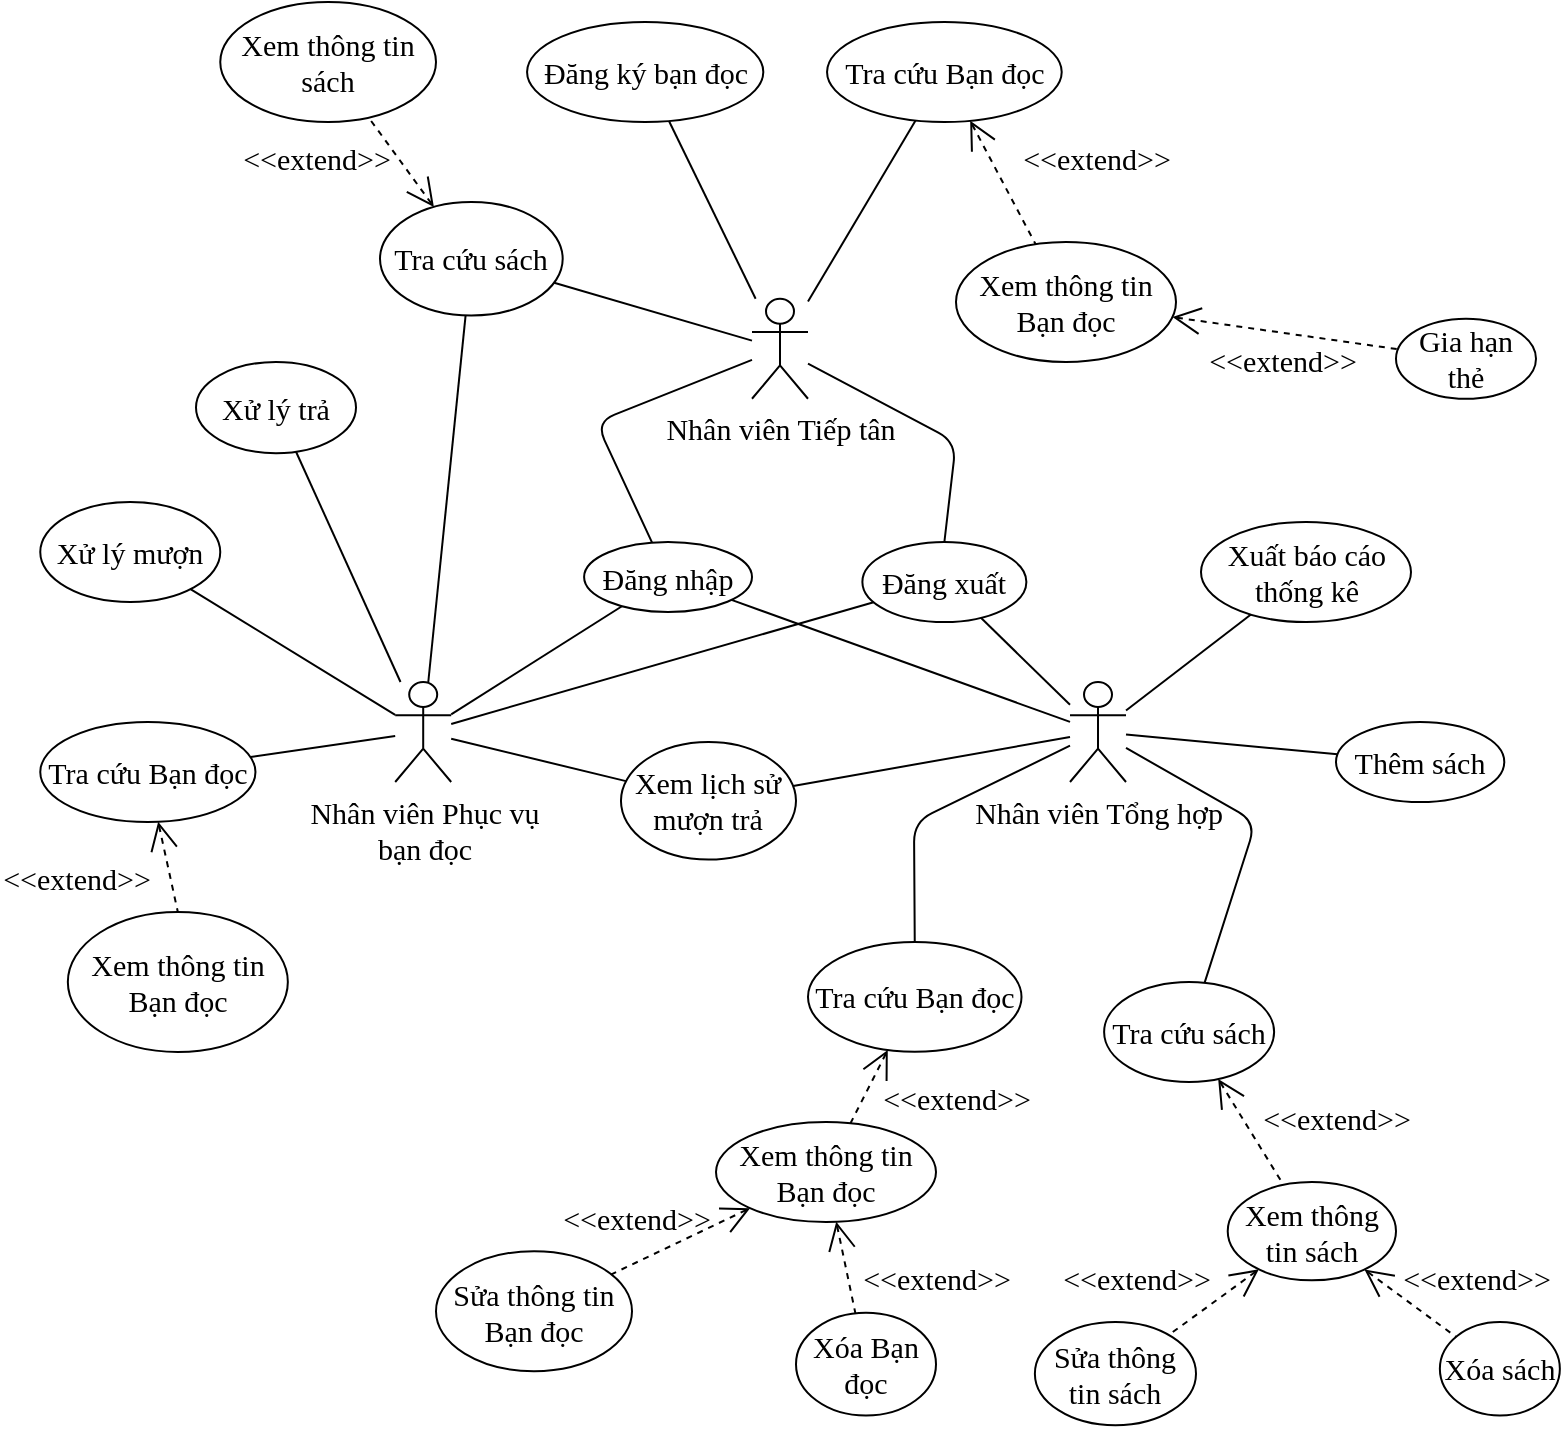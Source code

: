 <mxfile version="13.3.5" type="device"><diagram id="LGSYfwOUZHjFPqetDFU_" name="Page-1"><mxGraphModel dx="6422" dy="724" grid="1" gridSize="10" guides="1" tooltips="1" connect="1" arrows="1" fold="1" page="1" pageScale="1" pageWidth="827" pageHeight="1169" math="0" shadow="0"><root><mxCell id="0"/><mxCell id="1" parent="0"/><mxCell id="Q7AzlVDzqPKINAeP1BS5-46" value="Nhân viên Tiếp tân" style="shape=umlActor;html=1;verticalLabelPosition=bottom;verticalAlign=top;align=center;fontSize=15;fontFamily=Times New Roman;" parent="1" vertex="1"><mxGeometry x="-4562" y="208.38" width="28" height="50" as="geometry"/></mxCell><mxCell id="Q7AzlVDzqPKINAeP1BS5-60" value="&lt;span style=&quot;font-size: 15px; line-height: 107%;&quot;&gt;Đăng ký bạn đọc&lt;/span&gt;" style="ellipse;whiteSpace=wrap;html=1;fontSize=15;fontFamily=Times New Roman;" parent="1" vertex="1"><mxGeometry x="-4674.47" y="70" width="118.13" height="50" as="geometry"/></mxCell><mxCell id="Q7AzlVDzqPKINAeP1BS5-70" value="&lt;span style=&quot;font-size: 15px; line-height: 107%;&quot;&gt;Tra cứu Bạn đọc&lt;/span&gt;" style="ellipse;whiteSpace=wrap;html=1;fontSize=15;fontFamily=Times New Roman;" parent="1" vertex="1"><mxGeometry x="-4524.48" y="70" width="117.34" height="50" as="geometry"/></mxCell><mxCell id="Q7AzlVDzqPKINAeP1BS5-71" value="&amp;lt;&amp;lt;extend&amp;gt;&amp;gt;" style="edgeStyle=none;html=1;startArrow=open;endArrow=none;startSize=12;verticalAlign=bottom;dashed=1;labelBackgroundColor=none;fontFamily=Times New Roman;fontSize=15;" parent="1" source="Q7AzlVDzqPKINAeP1BS5-70" target="Q7AzlVDzqPKINAeP1BS5-72" edge="1"><mxGeometry x="0.619" y="41" width="160" relative="1" as="geometry"><mxPoint x="-3690.005" y="848.911" as="sourcePoint"/><mxPoint x="-3511.782" y="848.911" as="targetPoint"/><mxPoint as="offset"/></mxGeometry></mxCell><mxCell id="Q7AzlVDzqPKINAeP1BS5-72" value="&lt;span style=&quot;font-size: 15px; line-height: 107%;&quot;&gt;Xem thông tin Bạn đọc&lt;/span&gt;" style="ellipse;whiteSpace=wrap;html=1;fontSize=15;fontFamily=Times New Roman;" parent="1" vertex="1"><mxGeometry x="-4460" y="180" width="110" height="60" as="geometry"/></mxCell><mxCell id="Q7AzlVDzqPKINAeP1BS5-74" value="&amp;lt;&amp;lt;extend&amp;gt;&amp;gt;" style="edgeStyle=none;html=1;startArrow=open;endArrow=none;startSize=12;verticalAlign=bottom;dashed=1;labelBackgroundColor=none;fontFamily=Times New Roman;fontSize=15;" parent="1" source="Q7AzlVDzqPKINAeP1BS5-72" target="Q7AzlVDzqPKINAeP1BS5-75" edge="1"><mxGeometry x="0.028" y="-25" width="160" relative="1" as="geometry"><mxPoint x="-3424.893" y="506.282" as="sourcePoint"/><mxPoint x="-3487.305" y="820.702" as="targetPoint"/><mxPoint as="offset"/></mxGeometry></mxCell><mxCell id="Q7AzlVDzqPKINAeP1BS5-75" value="&lt;span style=&quot;font-size: 15px; line-height: 107%;&quot;&gt;Gia hạn thẻ&lt;/span&gt;" style="ellipse;whiteSpace=wrap;html=1;fontSize=15;fontFamily=Times New Roman;" parent="1" vertex="1"><mxGeometry x="-4240.0" y="218.38" width="70" height="40" as="geometry"/></mxCell><mxCell id="Q7AzlVDzqPKINAeP1BS5-88" value="Nhân viên Phục vụ &lt;br style=&quot;font-size: 15px;&quot;&gt;bạn đọc" style="shape=umlActor;html=1;verticalLabelPosition=bottom;verticalAlign=top;align=center;fontSize=15;fontFamily=Times New Roman;" parent="1" vertex="1"><mxGeometry x="-4740.402" y="400" width="28" height="50" as="geometry"/></mxCell><mxCell id="Q7AzlVDzqPKINAeP1BS5-89" value="&lt;font style=&quot;line-height: 120%; font-size: 15px;&quot;&gt;Tra cứu sách&lt;/font&gt;" style="ellipse;whiteSpace=wrap;html=1;fontSize=15;fontFamily=Times New Roman;" parent="1" vertex="1"><mxGeometry x="-4748" y="160" width="91.35" height="56.76" as="geometry"/></mxCell><mxCell id="Q7AzlVDzqPKINAeP1BS5-90" value="&amp;lt;&amp;lt;extend&amp;gt;&amp;gt;" style="edgeStyle=none;html=1;startArrow=open;endArrow=none;startSize=12;verticalAlign=bottom;dashed=1;labelBackgroundColor=none;fontFamily=Times New Roman;fontSize=15;" parent="1" source="Q7AzlVDzqPKINAeP1BS5-89" target="Q7AzlVDzqPKINAeP1BS5-92" edge="1"><mxGeometry x="0.622" y="40" width="160" relative="1" as="geometry"><mxPoint x="-4366.302" y="550.971" as="sourcePoint"/><mxPoint x="-4188.078" y="550.971" as="targetPoint"/><mxPoint as="offset"/></mxGeometry></mxCell><mxCell id="Q7AzlVDzqPKINAeP1BS5-91" value="" style="edgeStyle=none;html=1;endArrow=none;verticalAlign=bottom;fontSize=15;fontFamily=Times New Roman;" parent="1" source="Q7AzlVDzqPKINAeP1BS5-88" target="Q7AzlVDzqPKINAeP1BS5-89" edge="1"><mxGeometry width="160" relative="1" as="geometry"><mxPoint x="-4050.842" y="978.404" as="sourcePoint"/><mxPoint x="-3873.732" y="1003.518" as="targetPoint"/></mxGeometry></mxCell><mxCell id="Q7AzlVDzqPKINAeP1BS5-92" value="&lt;font style=&quot;line-height: 120%; font-size: 15px;&quot;&gt;Xem thông tin sách&lt;/font&gt;" style="ellipse;whiteSpace=wrap;html=1;fontSize=15;fontFamily=Times New Roman;" parent="1" vertex="1"><mxGeometry x="-4827.87" y="60" width="107.87" height="60" as="geometry"/></mxCell><mxCell id="Q7AzlVDzqPKINAeP1BS5-125" value="&lt;span style=&quot;font-size: 15px; line-height: 107%;&quot;&gt;Xem lịch sử mượn trả&lt;/span&gt;" style="ellipse;whiteSpace=wrap;html=1;fontSize=15;fontFamily=Times New Roman;" parent="1" vertex="1"><mxGeometry x="-4627.52" y="430.0" width="87.52" height="58.81" as="geometry"/></mxCell><mxCell id="Q7AzlVDzqPKINAeP1BS5-126" value="" style="edgeStyle=none;html=1;endArrow=none;verticalAlign=bottom;fontSize=15;fontFamily=Times New Roman;" parent="1" source="Q7AzlVDzqPKINAeP1BS5-88" target="Q7AzlVDzqPKINAeP1BS5-125" edge="1"><mxGeometry width="160" relative="1" as="geometry"><mxPoint x="-3377.08" y="946.713" as="sourcePoint"/><mxPoint x="-3436.094" y="1446.562" as="targetPoint"/></mxGeometry></mxCell><mxCell id="Q7AzlVDzqPKINAeP1BS5-129" value="Nhân viên Tổng hợp" style="shape=umlActor;html=1;verticalLabelPosition=bottom;verticalAlign=top;align=center;fontSize=15;fontFamily=Times New Roman;" parent="1" vertex="1"><mxGeometry x="-4402.997" y="400" width="28" height="50" as="geometry"/></mxCell><mxCell id="Q7AzlVDzqPKINAeP1BS5-130" value="&lt;font style=&quot;line-height: 120%; font-size: 15px;&quot;&gt;Tra cứu sách&lt;/font&gt;" style="ellipse;whiteSpace=wrap;html=1;fontSize=15;fontFamily=Times New Roman;" parent="1" vertex="1"><mxGeometry x="-4385.94" y="550" width="85" height="50" as="geometry"/></mxCell><mxCell id="Q7AzlVDzqPKINAeP1BS5-131" value="&amp;lt;&amp;lt;extend&amp;gt;&amp;gt;" style="edgeStyle=none;html=1;startArrow=open;endArrow=none;startSize=12;verticalAlign=bottom;dashed=1;labelBackgroundColor=none;fontFamily=Times New Roman;fontSize=15;" parent="1" source="Q7AzlVDzqPKINAeP1BS5-130" target="Q7AzlVDzqPKINAeP1BS5-133" edge="1"><mxGeometry x="0.858" y="34" width="160" relative="1" as="geometry"><mxPoint x="-4435.434" y="854.892" as="sourcePoint"/><mxPoint x="-4257.21" y="854.892" as="targetPoint"/><mxPoint as="offset"/></mxGeometry></mxCell><mxCell id="Q7AzlVDzqPKINAeP1BS5-133" value="&lt;font style=&quot;line-height: 120%; font-size: 15px;&quot;&gt;Xem thông tin sách&lt;/font&gt;" style="ellipse;whiteSpace=wrap;html=1;fontSize=15;fontFamily=Times New Roman;" parent="1" vertex="1"><mxGeometry x="-4324.14" y="650" width="84.14" height="49.17" as="geometry"/></mxCell><mxCell id="Q7AzlVDzqPKINAeP1BS5-138" value="&amp;lt;&amp;lt;extend&amp;gt;&amp;gt;" style="edgeStyle=none;html=1;startArrow=open;endArrow=none;startSize=12;verticalAlign=bottom;dashed=1;labelBackgroundColor=none;fontFamily=Times New Roman;fontSize=15;" parent="1" source="Q7AzlVDzqPKINAeP1BS5-133" target="Q7AzlVDzqPKINAeP1BS5-139" edge="1"><mxGeometry x="1" y="-23" width="160" relative="1" as="geometry"><mxPoint x="-4148.762" y="437.853" as="sourcePoint"/><mxPoint x="-4211.173" y="752.272" as="targetPoint"/><mxPoint x="-3" y="2" as="offset"/></mxGeometry></mxCell><mxCell id="Q7AzlVDzqPKINAeP1BS5-139" value="&lt;span style=&quot;font-size: 15px; line-height: 107%;&quot;&gt;Sửa thông tin sách&lt;/span&gt;" style="ellipse;whiteSpace=wrap;html=1;fontSize=15;fontFamily=Times New Roman;" parent="1" vertex="1"><mxGeometry x="-4420.56" y="720" width="80.56" height="51.64" as="geometry"/></mxCell><mxCell id="Q7AzlVDzqPKINAeP1BS5-155" value="&lt;span style=&quot;font-size: 15px; line-height: 107%;&quot;&gt;Xem thông tin Bạn đọc&lt;/span&gt;" style="ellipse;whiteSpace=wrap;html=1;fontSize=15;fontFamily=Times New Roman;" parent="1" vertex="1"><mxGeometry x="-4580" y="620" width="110" height="50" as="geometry"/></mxCell><mxCell id="Q7AzlVDzqPKINAeP1BS5-157" value="&amp;lt;&amp;lt;extend&amp;gt;&amp;gt;" style="edgeStyle=none;html=1;startArrow=open;endArrow=none;startSize=12;verticalAlign=bottom;dashed=1;labelBackgroundColor=none;fontFamily=Times New Roman;fontSize=15;" parent="1" source="Q7AzlVDzqPKINAeP1BS5-155" target="Q7AzlVDzqPKINAeP1BS5-184" edge="1"><mxGeometry x="0.53" y="-9" width="160" relative="1" as="geometry"><mxPoint x="-4505.634" y="857.623" as="sourcePoint"/><mxPoint x="-3798.308" y="827.973" as="targetPoint"/><mxPoint as="offset"/></mxGeometry></mxCell><mxCell id="Q7AzlVDzqPKINAeP1BS5-161" value="" style="edgeStyle=none;html=1;endArrow=none;verticalAlign=bottom;fontSize=15;fontFamily=Times New Roman;" parent="1" source="Q7AzlVDzqPKINAeP1BS5-129" target="Q7AzlVDzqPKINAeP1BS5-125" edge="1"><mxGeometry width="160" relative="1" as="geometry"><mxPoint x="-2787.829" y="-387.784" as="sourcePoint"/><mxPoint x="-3048.481" y="-269.162" as="targetPoint"/></mxGeometry></mxCell><mxCell id="Q7AzlVDzqPKINAeP1BS5-163" value="" style="edgeStyle=none;html=1;endArrow=none;verticalAlign=bottom;fontSize=15;fontFamily=Times New Roman;" parent="1" source="Q7AzlVDzqPKINAeP1BS5-129" target="Q7AzlVDzqPKINAeP1BS5-167" edge="1"><mxGeometry width="160" relative="1" as="geometry"><mxPoint x="-3849.807" y="1483.85" as="sourcePoint"/><mxPoint x="-3849.086" y="827.309" as="targetPoint"/></mxGeometry></mxCell><mxCell id="Q7AzlVDzqPKINAeP1BS5-165" value="&amp;lt;&amp;lt;extend&amp;gt;&amp;gt;" style="edgeStyle=none;html=1;startArrow=open;endArrow=none;startSize=12;verticalAlign=bottom;dashed=1;labelBackgroundColor=none;fontFamily=Times New Roman;fontSize=15;" parent="1" source="Q7AzlVDzqPKINAeP1BS5-133" target="Q7AzlVDzqPKINAeP1BS5-166" edge="1"><mxGeometry x="0.921" y="20" width="160" relative="1" as="geometry"><mxPoint x="-4176.609" y="752.201" as="sourcePoint"/><mxPoint x="-4300.285" y="906.481" as="targetPoint"/><mxPoint as="offset"/></mxGeometry></mxCell><mxCell id="Q7AzlVDzqPKINAeP1BS5-166" value="&lt;span style=&quot;font-size: 15px; line-height: 107%;&quot;&gt;Xóa sách&lt;/span&gt;" style="ellipse;whiteSpace=wrap;html=1;fontSize=15;fontFamily=Times New Roman;" parent="1" vertex="1"><mxGeometry x="-4218.07" y="720" width="60" height="46.76" as="geometry"/></mxCell><mxCell id="Q7AzlVDzqPKINAeP1BS5-167" value="&lt;span style=&quot;font-size: 15px; line-height: 107%;&quot;&gt;Thêm sách&lt;/span&gt;" style="ellipse;whiteSpace=wrap;html=1;fontSize=15;fontFamily=Times New Roman;" parent="1" vertex="1"><mxGeometry x="-4270.0" y="420" width="84.14" height="40" as="geometry"/></mxCell><mxCell id="Q7AzlVDzqPKINAeP1BS5-181" value="&lt;span style=&quot;font-size: 15px; line-height: 107%;&quot;&gt;Tra cứu Bạn đọc&lt;/span&gt;" style="ellipse;whiteSpace=wrap;html=1;fontSize=15;fontFamily=Times New Roman;" parent="1" vertex="1"><mxGeometry x="-4534" y="530" width="106.75" height="54.88" as="geometry"/></mxCell><mxCell id="Q7AzlVDzqPKINAeP1BS5-154" value="&amp;lt;&amp;lt;extend&amp;gt;&amp;gt;" style="edgeStyle=none;html=1;startArrow=open;endArrow=none;startSize=12;verticalAlign=bottom;dashed=1;labelBackgroundColor=none;fontFamily=Times New Roman;fontSize=15;" parent="1" source="Q7AzlVDzqPKINAeP1BS5-181" target="Q7AzlVDzqPKINAeP1BS5-155" edge="1"><mxGeometry x="1" y="99" width="160" relative="1" as="geometry"><mxPoint x="-4748.754" y="330.105" as="sourcePoint"/><mxPoint x="-4076.171" y="824" as="targetPoint"/><mxPoint x="-46" y="45" as="offset"/></mxGeometry></mxCell><mxCell id="Q7AzlVDzqPKINAeP1BS5-184" value="&lt;span style=&quot;font-size: 15px; line-height: 107%;&quot;&gt;Sửa thông tin Bạn đọc&lt;/span&gt;" style="ellipse;whiteSpace=wrap;html=1;fontSize=15;fontFamily=Times New Roman;" parent="1" vertex="1"><mxGeometry x="-4720" y="684.58" width="98" height="60" as="geometry"/></mxCell><mxCell id="Q7AzlVDzqPKINAeP1BS5-185" value="&amp;lt;&amp;lt;extend&amp;gt;&amp;gt;" style="edgeStyle=none;html=1;startArrow=open;endArrow=none;startSize=12;verticalAlign=bottom;dashed=1;labelBackgroundColor=none;fontFamily=Times New Roman;fontSize=15;" parent="1" source="Q7AzlVDzqPKINAeP1BS5-155" target="Q7AzlVDzqPKINAeP1BS5-186" edge="1"><mxGeometry x="-1" y="78" width="160" relative="1" as="geometry"><mxPoint x="-3954.254" y="1119.033" as="sourcePoint"/><mxPoint x="-3825.03" y="1065.217" as="targetPoint"/><mxPoint x="-16" y="-34" as="offset"/></mxGeometry></mxCell><mxCell id="Q7AzlVDzqPKINAeP1BS5-186" value="&lt;span style=&quot;font-size: 15px; line-height: 107%;&quot;&gt;Xóa Bạn đọc&lt;/span&gt;" style="ellipse;whiteSpace=wrap;html=1;fontSize=15;fontFamily=Times New Roman;" parent="1" vertex="1"><mxGeometry x="-4540" y="715.39" width="70" height="51.37" as="geometry"/></mxCell><mxCell id="s-Meg_CTyfCAgtLoyGuS-1" value="&lt;span style=&quot;font-size: 15px; line-height: 107%;&quot;&gt;Xuất báo cáo thống kê&lt;/span&gt;" style="ellipse;whiteSpace=wrap;html=1;fontSize=15;fontFamily=Times New Roman;" parent="1" vertex="1"><mxGeometry x="-4337.5" y="320" width="105" height="50" as="geometry"/></mxCell><mxCell id="s-Meg_CTyfCAgtLoyGuS-2" value="" style="edgeStyle=none;html=1;endArrow=none;verticalAlign=bottom;fontSize=15;fontFamily=Times New Roman;" parent="1" source="Q7AzlVDzqPKINAeP1BS5-129" target="s-Meg_CTyfCAgtLoyGuS-1" edge="1"><mxGeometry width="160" relative="1" as="geometry"><mxPoint x="-4026" y="850" as="sourcePoint"/><mxPoint x="-851.96" y="2671.405" as="targetPoint"/></mxGeometry></mxCell><mxCell id="U27Deehz6SG-xdh0MOlX-3" value="" style="edgeStyle=none;html=1;endArrow=none;verticalAlign=bottom;fontSize=15;fontFamily=Times New Roman;" parent="1" source="Q7AzlVDzqPKINAeP1BS5-129" target="Q7AzlVDzqPKINAeP1BS5-130" edge="1"><mxGeometry width="160" relative="1" as="geometry"><mxPoint x="-3960.981" y="810" as="sourcePoint"/><mxPoint x="-3691.589" y="878.019" as="targetPoint"/><Array as="points"><mxPoint x="-4310" y="470"/></Array></mxGeometry></mxCell><mxCell id="ZgUT10O7lBDvQ8S_qkok-1" value="" style="edgeStyle=none;html=1;endArrow=none;verticalAlign=bottom;fontSize=15;fontFamily=Times New Roman;" parent="1" source="Q7AzlVDzqPKINAeP1BS5-129" target="Q7AzlVDzqPKINAeP1BS5-181" edge="1"><mxGeometry width="160" relative="1" as="geometry"><mxPoint x="-3939.493" y="922.436" as="sourcePoint"/><mxPoint x="-3809.651" y="923.169" as="targetPoint"/><Array as="points"><mxPoint x="-4481" y="470"/></Array></mxGeometry></mxCell><mxCell id="XAuS5c65jvxzVAcNDgey-1" value="" style="edgeStyle=none;html=1;endArrow=none;verticalAlign=bottom;fontSize=15;fontFamily=Times New Roman;" parent="1" source="Q7AzlVDzqPKINAeP1BS5-46" target="Q7AzlVDzqPKINAeP1BS5-60" edge="1"><mxGeometry width="160" relative="1" as="geometry"><mxPoint x="-4161.797" y="-88.32" as="sourcePoint"/><mxPoint x="-4010.723" y="30.87" as="targetPoint"/></mxGeometry></mxCell><mxCell id="XAuS5c65jvxzVAcNDgey-2" value="" style="edgeStyle=none;html=1;endArrow=none;verticalAlign=bottom;fontSize=15;fontFamily=Times New Roman;" parent="1" source="Q7AzlVDzqPKINAeP1BS5-46" target="Q7AzlVDzqPKINAeP1BS5-70" edge="1"><mxGeometry width="160" relative="1" as="geometry"><mxPoint x="-4154.416" y="90" as="sourcePoint"/><mxPoint x="-4007.797" y="-141.781" as="targetPoint"/></mxGeometry></mxCell><mxCell id="HLQqzBgVcQGRNz4j9ogX-1" value="Đăng nhập" style="ellipse;whiteSpace=wrap;html=1;fontSize=15;fontFamily=Times New Roman;" parent="1" vertex="1"><mxGeometry x="-4645.95" y="330" width="83.95" height="35" as="geometry"/></mxCell><mxCell id="HLQqzBgVcQGRNz4j9ogX-2" value="Đăng xuất" style="ellipse;whiteSpace=wrap;html=1;fontSize=15;fontFamily=Times New Roman;" parent="1" vertex="1"><mxGeometry x="-4506.81" y="330" width="82" height="40" as="geometry"/></mxCell><mxCell id="HLQqzBgVcQGRNz4j9ogX-4" value="" style="edgeStyle=none;html=1;endArrow=none;verticalAlign=bottom;fontSize=15;fontFamily=Times New Roman;" parent="1" source="HLQqzBgVcQGRNz4j9ogX-1" target="Q7AzlVDzqPKINAeP1BS5-88" edge="1"><mxGeometry width="160" relative="1" as="geometry"><mxPoint x="-4242.637" y="589.461" as="sourcePoint"/><mxPoint x="-4750" y="580" as="targetPoint"/></mxGeometry></mxCell><mxCell id="HLQqzBgVcQGRNz4j9ogX-5" value="" style="edgeStyle=none;html=1;endArrow=none;verticalAlign=bottom;fontSize=15;fontFamily=Times New Roman;" parent="1" source="HLQqzBgVcQGRNz4j9ogX-2" target="Q7AzlVDzqPKINAeP1BS5-88" edge="1"><mxGeometry width="160" relative="1" as="geometry"><mxPoint x="-4052.267" y="589.461" as="sourcePoint"/><mxPoint x="-4517.152" y="543.151" as="targetPoint"/><Array as="points"/></mxGeometry></mxCell><mxCell id="HLQqzBgVcQGRNz4j9ogX-6" value="" style="edgeStyle=none;html=1;endArrow=none;verticalAlign=bottom;fontSize=15;fontFamily=Times New Roman;" parent="1" source="Q7AzlVDzqPKINAeP1BS5-129" target="HLQqzBgVcQGRNz4j9ogX-1" edge="1"><mxGeometry width="160" relative="1" as="geometry"><mxPoint x="-4005.827" y="853.581" as="sourcePoint"/><mxPoint x="-4470.712" y="807.271" as="targetPoint"/></mxGeometry></mxCell><mxCell id="HLQqzBgVcQGRNz4j9ogX-7" value="" style="edgeStyle=none;html=1;endArrow=none;verticalAlign=bottom;fontSize=15;fontFamily=Times New Roman;" parent="1" source="Q7AzlVDzqPKINAeP1BS5-129" target="HLQqzBgVcQGRNz4j9ogX-2" edge="1"><mxGeometry width="160" relative="1" as="geometry"><mxPoint x="-3995.827" y="863.581" as="sourcePoint"/><mxPoint x="-4019" y="520" as="targetPoint"/></mxGeometry></mxCell><mxCell id="HLQqzBgVcQGRNz4j9ogX-8" value="" style="edgeStyle=none;html=1;endArrow=none;verticalAlign=bottom;fontSize=15;fontFamily=Times New Roman;exitX=0.5;exitY=0;exitDx=0;exitDy=0;" parent="1" source="HLQqzBgVcQGRNz4j9ogX-2" target="Q7AzlVDzqPKINAeP1BS5-46" edge="1"><mxGeometry width="160" relative="1" as="geometry"><mxPoint x="-3650.647" y="326.311" as="sourcePoint"/><mxPoint x="-4115.532" y="280.001" as="targetPoint"/><Array as="points"><mxPoint x="-4460" y="280"/></Array></mxGeometry></mxCell><mxCell id="HLQqzBgVcQGRNz4j9ogX-9" value="" style="edgeStyle=none;html=1;endArrow=none;verticalAlign=bottom;fontSize=15;fontFamily=Times New Roman;" parent="1" source="HLQqzBgVcQGRNz4j9ogX-1" target="Q7AzlVDzqPKINAeP1BS5-46" edge="1"><mxGeometry width="160" relative="1" as="geometry"><mxPoint x="-4582.463" y="365.155" as="sourcePoint"/><mxPoint x="-4550.732" y="797.271" as="targetPoint"/><Array as="points"><mxPoint x="-4640" y="270"/></Array></mxGeometry></mxCell><mxCell id="HLQqzBgVcQGRNz4j9ogX-10" value="" style="edgeStyle=none;html=1;endArrow=none;verticalAlign=bottom;fontSize=15;fontFamily=Times New Roman;" parent="1" source="Q7AzlVDzqPKINAeP1BS5-89" target="Q7AzlVDzqPKINAeP1BS5-46" edge="1"><mxGeometry width="160" relative="1" as="geometry"><mxPoint x="-4610.022" y="270.733" as="sourcePoint"/><mxPoint x="-4358.573" y="60.004" as="targetPoint"/></mxGeometry></mxCell><mxCell id="Q7AzlVDzqPKINAeP1BS5-94" value="&lt;span style=&quot;font-size: 15px; line-height: 107%;&quot;&gt;Xử lý trả&lt;/span&gt;" style="ellipse;whiteSpace=wrap;html=1;fontSize=15;fontFamily=Times New Roman;" parent="1" vertex="1"><mxGeometry x="-4840" y="240.0" width="80" height="45.59" as="geometry"/></mxCell><mxCell id="Q7AzlVDzqPKINAeP1BS5-96" value="" style="edgeStyle=none;html=1;endArrow=none;verticalAlign=bottom;fontSize=15;fontFamily=Times New Roman;" parent="1" source="Q7AzlVDzqPKINAeP1BS5-88" target="Q7AzlVDzqPKINAeP1BS5-94" edge="1"><mxGeometry width="160" relative="1" as="geometry"><mxPoint x="-4100.842" y="1057.543" as="sourcePoint"/><mxPoint x="-3970.494" y="1159.4" as="targetPoint"/><Array as="points"/></mxGeometry></mxCell><mxCell id="Q7AzlVDzqPKINAeP1BS5-93" value="&lt;span style=&quot;font-size: 15px; line-height: 107%;&quot;&gt;Xử lý mượn&lt;/span&gt;" style="ellipse;whiteSpace=wrap;html=1;fontSize=15;fontFamily=Times New Roman;" parent="1" vertex="1"><mxGeometry x="-4917.87" y="310" width="90" height="50" as="geometry"/></mxCell><mxCell id="Q7AzlVDzqPKINAeP1BS5-95" value="" style="edgeStyle=none;html=1;endArrow=none;verticalAlign=bottom;fontSize=15;fontFamily=Times New Roman;" parent="1" source="Q7AzlVDzqPKINAeP1BS5-88" target="Q7AzlVDzqPKINAeP1BS5-93" edge="1"><mxGeometry width="160" relative="1" as="geometry"><mxPoint x="-4100.842" y="1027.775" as="sourcePoint"/><mxPoint x="-3902.546" y="963.389" as="targetPoint"/><Array as="points"/></mxGeometry></mxCell><mxCell id="Q7AzlVDzqPKINAeP1BS5-118" value="&lt;span style=&quot;font-size: 15px; line-height: 107%;&quot;&gt;Tra cứu Bạn đọc&lt;/span&gt;" style="ellipse;whiteSpace=wrap;html=1;fontSize=15;fontFamily=Times New Roman;" parent="1" vertex="1"><mxGeometry x="-4917.87" y="420" width="107.6" height="50" as="geometry"/></mxCell><mxCell id="Q7AzlVDzqPKINAeP1BS5-119" value="&amp;lt;&amp;lt;extend&amp;gt;&amp;gt;" style="edgeStyle=none;html=1;startArrow=open;endArrow=none;startSize=12;verticalAlign=bottom;dashed=1;labelBackgroundColor=none;entryX=0.5;entryY=0;entryDx=0;entryDy=0;fontFamily=Times New Roman;fontSize=15;" parent="1" source="Q7AzlVDzqPKINAeP1BS5-118" target="Q7AzlVDzqPKINAeP1BS5-120" edge="1"><mxGeometry x="0.314" y="-49" width="160" relative="1" as="geometry"><mxPoint x="-4488.859" y="284.484" as="sourcePoint"/><mxPoint x="-4310.636" y="284.484" as="targetPoint"/><mxPoint as="offset"/></mxGeometry></mxCell><mxCell id="Q7AzlVDzqPKINAeP1BS5-120" value="&lt;span style=&quot;font-size: 15px; line-height: 107%;&quot;&gt;Xem thông tin Bạn đọc&lt;/span&gt;" style="ellipse;whiteSpace=wrap;html=1;fontSize=15;fontFamily=Times New Roman;" parent="1" vertex="1"><mxGeometry x="-4904.08" y="515" width="110" height="70" as="geometry"/></mxCell><mxCell id="Q7AzlVDzqPKINAeP1BS5-123" value="" style="edgeStyle=none;html=1;endArrow=none;verticalAlign=bottom;fontSize=15;fontFamily=Times New Roman;" parent="1" source="Q7AzlVDzqPKINAeP1BS5-88" target="Q7AzlVDzqPKINAeP1BS5-118" edge="1"><mxGeometry width="160" relative="1" as="geometry"><mxPoint x="-4128.689" y="798.14" as="sourcePoint"/><mxPoint x="-3883.632" y="1094.692" as="targetPoint"/><Array as="points"/></mxGeometry></mxCell></root></mxGraphModel></diagram></mxfile>